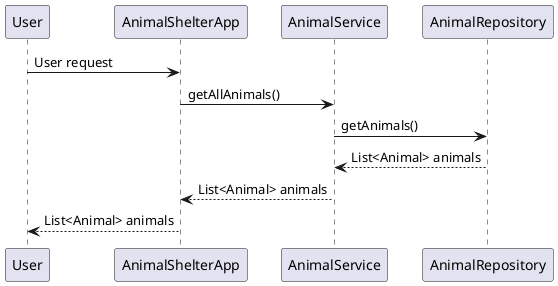 @startuml

User -> AnimalShelterApp : User request
AnimalShelterApp -> AnimalService : getAllAnimals()
AnimalService -> AnimalRepository : getAnimals()

AnimalService <-- AnimalRepository : List<Animal> animals
AnimalShelterApp <-- AnimalService : List<Animal> animals
User <-- AnimalShelterApp : List<Animal> animals

@enduml